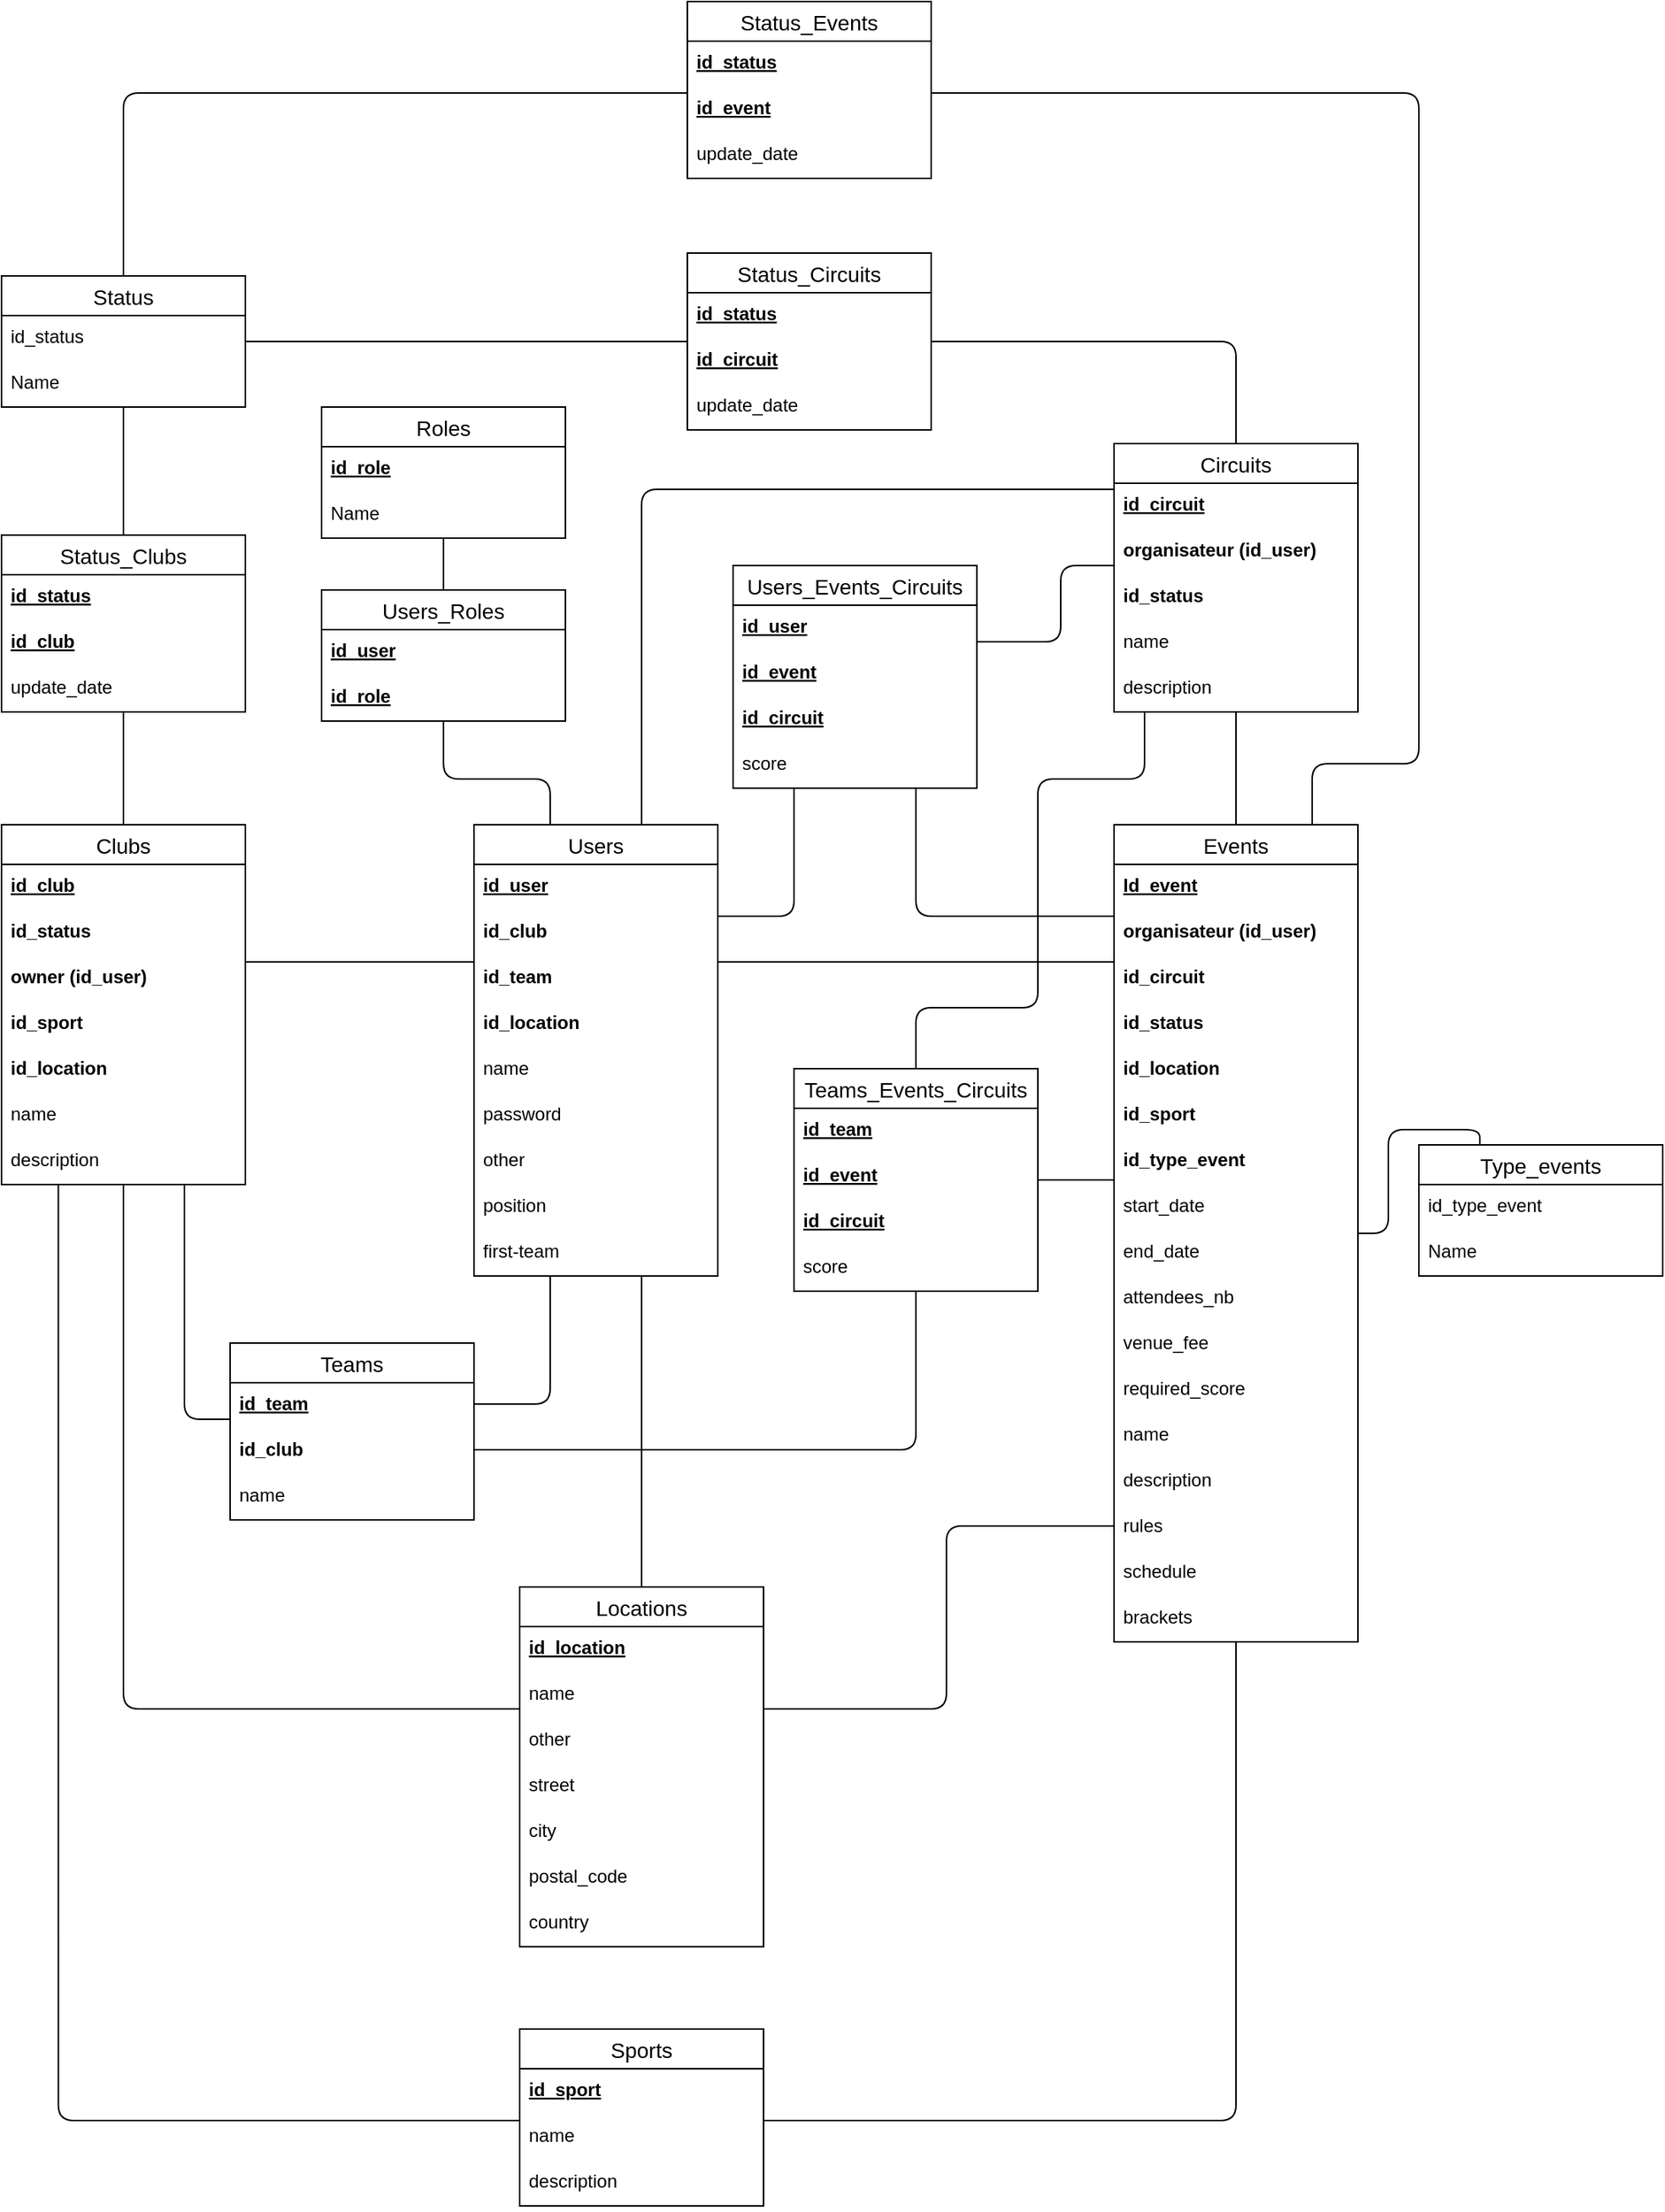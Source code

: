 <mxfile>
    <diagram id="96Qdic38JgBlzGmUMcCn" name="Page-1">
        <mxGraphModel dx="2526" dy="2060" grid="1" gridSize="10" guides="1" tooltips="1" connect="1" arrows="1" fold="1" page="1" pageScale="1" pageWidth="850" pageHeight="1100" background="none" math="0" shadow="0">
            <root>
                <mxCell id="0"/>
                <mxCell id="1" parent="0"/>
                <mxCell id="372" style="edgeStyle=none;html=1;exitX=0.5;exitY=0;exitDx=0;exitDy=0;startArrow=none;startFill=0;endArrow=none;endFill=0;endSize=10;startSize=10;" parent="1" source="344" target="348" edge="1">
                    <mxGeometry relative="1" as="geometry">
                        <mxPoint x="440" y="-220" as="targetPoint"/>
                    </mxGeometry>
                </mxCell>
                <mxCell id="373" style="edgeStyle=orthogonalEdgeStyle;html=1;startArrow=none;startFill=0;endArrow=none;endFill=0;endSize=10;startSize=10;" parent="1" source="412" target="352" edge="1">
                    <mxGeometry relative="1" as="geometry">
                        <mxPoint x="100" y="-126" as="targetPoint"/>
                        <Array as="points">
                            <mxPoint x="150" y="-80"/>
                        </Array>
                    </mxGeometry>
                </mxCell>
                <mxCell id="344" value="Events" style="swimlane;fontStyle=0;childLayout=stackLayout;horizontal=1;startSize=26;horizontalStack=0;resizeParent=1;resizeParentMax=0;resizeLast=0;collapsible=1;marginBottom=0;align=center;fontSize=14;" parent="1" vertex="1">
                    <mxGeometry x="360" y="-140" width="160" height="536" as="geometry"/>
                </mxCell>
                <mxCell id="345" value="Id_event" style="text;strokeColor=none;fillColor=none;spacingLeft=4;spacingRight=4;overflow=hidden;rotatable=0;points=[[0,0.5],[1,0.5]];portConstraint=eastwest;fontSize=12;fontStyle=5" parent="344" vertex="1">
                    <mxGeometry y="26" width="160" height="30" as="geometry"/>
                </mxCell>
                <mxCell id="453" value="organisateur (id_user)" style="text;strokeColor=none;fillColor=none;spacingLeft=4;spacingRight=4;overflow=hidden;rotatable=0;points=[[0,0.5],[1,0.5]];portConstraint=eastwest;fontSize=12;fontStyle=1" parent="344" vertex="1">
                    <mxGeometry y="56" width="160" height="30" as="geometry"/>
                </mxCell>
                <mxCell id="452" value="id_circuit" style="text;strokeColor=none;fillColor=none;spacingLeft=4;spacingRight=4;overflow=hidden;rotatable=0;points=[[0,0.5],[1,0.5]];portConstraint=eastwest;fontSize=12;fontStyle=1" parent="344" vertex="1">
                    <mxGeometry y="86" width="160" height="30" as="geometry"/>
                </mxCell>
                <mxCell id="451" value="id_status" style="text;strokeColor=none;fillColor=none;spacingLeft=4;spacingRight=4;overflow=hidden;rotatable=0;points=[[0,0.5],[1,0.5]];portConstraint=eastwest;fontSize=12;fontStyle=1" parent="344" vertex="1">
                    <mxGeometry y="116" width="160" height="30" as="geometry"/>
                </mxCell>
                <mxCell id="450" value="id_location" style="text;strokeColor=none;fillColor=none;spacingLeft=4;spacingRight=4;overflow=hidden;rotatable=0;points=[[0,0.5],[1,0.5]];portConstraint=eastwest;fontSize=12;fontStyle=1" parent="344" vertex="1">
                    <mxGeometry y="146" width="160" height="30" as="geometry"/>
                </mxCell>
                <mxCell id="449" value="id_sport" style="text;strokeColor=none;fillColor=none;spacingLeft=4;spacingRight=4;overflow=hidden;rotatable=0;points=[[0,0.5],[1,0.5]];portConstraint=eastwest;fontSize=12;fontStyle=1" parent="344" vertex="1">
                    <mxGeometry y="176" width="160" height="30" as="geometry"/>
                </mxCell>
                <mxCell id="346" value="id_type_event" style="text;strokeColor=none;fillColor=none;spacingLeft=4;spacingRight=4;overflow=hidden;rotatable=0;points=[[0,0.5],[1,0.5]];portConstraint=eastwest;fontSize=12;fontStyle=1" parent="344" vertex="1">
                    <mxGeometry y="206" width="160" height="30" as="geometry"/>
                </mxCell>
                <mxCell id="347" value="start_date" style="text;strokeColor=none;fillColor=none;spacingLeft=4;spacingRight=4;overflow=hidden;rotatable=0;points=[[0,0.5],[1,0.5]];portConstraint=eastwest;fontSize=12;" parent="344" vertex="1">
                    <mxGeometry y="236" width="160" height="30" as="geometry"/>
                </mxCell>
                <mxCell id="393" value="end_date" style="text;strokeColor=none;fillColor=none;spacingLeft=4;spacingRight=4;overflow=hidden;rotatable=0;points=[[0,0.5],[1,0.5]];portConstraint=eastwest;fontSize=12;" parent="344" vertex="1">
                    <mxGeometry y="266" width="160" height="30" as="geometry"/>
                </mxCell>
                <mxCell id="394" value="attendees_nb" style="text;strokeColor=none;fillColor=none;spacingLeft=4;spacingRight=4;overflow=hidden;rotatable=0;points=[[0,0.5],[1,0.5]];portConstraint=eastwest;fontSize=12;" parent="344" vertex="1">
                    <mxGeometry y="296" width="160" height="30" as="geometry"/>
                </mxCell>
                <mxCell id="395" value="venue_fee" style="text;strokeColor=none;fillColor=none;spacingLeft=4;spacingRight=4;overflow=hidden;rotatable=0;points=[[0,0.5],[1,0.5]];portConstraint=eastwest;fontSize=12;" parent="344" vertex="1">
                    <mxGeometry y="326" width="160" height="30" as="geometry"/>
                </mxCell>
                <mxCell id="411" value="required_score" style="text;strokeColor=none;fillColor=none;spacingLeft=4;spacingRight=4;overflow=hidden;rotatable=0;points=[[0,0.5],[1,0.5]];portConstraint=eastwest;fontSize=12;" parent="344" vertex="1">
                    <mxGeometry y="356" width="160" height="30" as="geometry"/>
                </mxCell>
                <mxCell id="396" value="name" style="text;strokeColor=none;fillColor=none;spacingLeft=4;spacingRight=4;overflow=hidden;rotatable=0;points=[[0,0.5],[1,0.5]];portConstraint=eastwest;fontSize=12;" parent="344" vertex="1">
                    <mxGeometry y="386" width="160" height="30" as="geometry"/>
                </mxCell>
                <mxCell id="397" value="description" style="text;strokeColor=none;fillColor=none;spacingLeft=4;spacingRight=4;overflow=hidden;rotatable=0;points=[[0,0.5],[1,0.5]];portConstraint=eastwest;fontSize=12;" parent="344" vertex="1">
                    <mxGeometry y="416" width="160" height="30" as="geometry"/>
                </mxCell>
                <mxCell id="398" value="rules" style="text;strokeColor=none;fillColor=none;spacingLeft=4;spacingRight=4;overflow=hidden;rotatable=0;points=[[0,0.5],[1,0.5]];portConstraint=eastwest;fontSize=12;" parent="344" vertex="1">
                    <mxGeometry y="446" width="160" height="30" as="geometry"/>
                </mxCell>
                <mxCell id="399" value="schedule" style="text;strokeColor=none;fillColor=none;spacingLeft=4;spacingRight=4;overflow=hidden;rotatable=0;points=[[0,0.5],[1,0.5]];portConstraint=eastwest;fontSize=12;" parent="344" vertex="1">
                    <mxGeometry y="476" width="160" height="30" as="geometry"/>
                </mxCell>
                <mxCell id="400" value="brackets" style="text;strokeColor=none;fillColor=none;spacingLeft=4;spacingRight=4;overflow=hidden;rotatable=0;points=[[0,0.5],[1,0.5]];portConstraint=eastwest;fontSize=12;" parent="344" vertex="1">
                    <mxGeometry y="506" width="160" height="30" as="geometry"/>
                </mxCell>
                <mxCell id="348" value="Circuits" style="swimlane;fontStyle=0;childLayout=stackLayout;horizontal=1;startSize=26;horizontalStack=0;resizeParent=1;resizeParentMax=0;resizeLast=0;collapsible=1;marginBottom=0;align=center;fontSize=14;" parent="1" vertex="1">
                    <mxGeometry x="360" y="-390" width="160" height="176" as="geometry"/>
                </mxCell>
                <mxCell id="349" value="id_circuit" style="text;strokeColor=none;fillColor=none;spacingLeft=4;spacingRight=4;overflow=hidden;rotatable=0;points=[[0,0.5],[1,0.5]];portConstraint=eastwest;fontSize=12;fontStyle=5" parent="348" vertex="1">
                    <mxGeometry y="26" width="160" height="30" as="geometry"/>
                </mxCell>
                <mxCell id="455" value="organisateur (id_user)" style="text;strokeColor=none;fillColor=none;spacingLeft=4;spacingRight=4;overflow=hidden;rotatable=0;points=[[0,0.5],[1,0.5]];portConstraint=eastwest;fontSize=12;fontStyle=1" parent="348" vertex="1">
                    <mxGeometry y="56" width="160" height="30" as="geometry"/>
                </mxCell>
                <mxCell id="454" value="id_status" style="text;strokeColor=none;fillColor=none;spacingLeft=4;spacingRight=4;overflow=hidden;rotatable=0;points=[[0,0.5],[1,0.5]];portConstraint=eastwest;fontSize=12;fontStyle=1" parent="348" vertex="1">
                    <mxGeometry y="86" width="160" height="30" as="geometry"/>
                </mxCell>
                <mxCell id="350" value="name" style="text;strokeColor=none;fillColor=none;spacingLeft=4;spacingRight=4;overflow=hidden;rotatable=0;points=[[0,0.5],[1,0.5]];portConstraint=eastwest;fontSize=12;" parent="348" vertex="1">
                    <mxGeometry y="116" width="160" height="30" as="geometry"/>
                </mxCell>
                <mxCell id="351" value="description" style="text;strokeColor=none;fillColor=none;spacingLeft=4;spacingRight=4;overflow=hidden;rotatable=0;points=[[0,0.5],[1,0.5]];portConstraint=eastwest;fontSize=12;" parent="348" vertex="1">
                    <mxGeometry y="146" width="160" height="30" as="geometry"/>
                </mxCell>
                <mxCell id="379" style="edgeStyle=orthogonalEdgeStyle;html=1;startArrow=none;startFill=0;endArrow=none;endFill=0;startSize=10;endSize=10;" parent="1" source="352" target="344" edge="1">
                    <mxGeometry relative="1" as="geometry">
                        <Array as="points">
                            <mxPoint x="230" y="-50"/>
                            <mxPoint x="230" y="-50"/>
                        </Array>
                    </mxGeometry>
                </mxCell>
                <mxCell id="380" style="edgeStyle=orthogonalEdgeStyle;html=1;startArrow=none;startFill=0;endArrow=none;endFill=0;startSize=10;endSize=10;" parent="1" source="412" target="348" edge="1">
                    <mxGeometry relative="1" as="geometry">
                        <Array as="points">
                            <mxPoint x="325" y="-260"/>
                            <mxPoint x="325" y="-310"/>
                        </Array>
                    </mxGeometry>
                </mxCell>
                <mxCell id="417" style="edgeStyle=orthogonalEdgeStyle;html=1;startArrow=none;startFill=0;endArrow=none;endFill=0;startSize=10;endSize=10;" parent="1" source="352" target="348" edge="1">
                    <mxGeometry relative="1" as="geometry">
                        <Array as="points">
                            <mxPoint x="50" y="-360"/>
                        </Array>
                    </mxGeometry>
                </mxCell>
                <mxCell id="425" style="edgeStyle=orthogonalEdgeStyle;html=1;startArrow=none;startFill=0;endArrow=none;endFill=0;startSize=10;endSize=10;" parent="1" source="352" target="364" edge="1">
                    <mxGeometry relative="1" as="geometry">
                        <Array as="points">
                            <mxPoint x="50" y="260"/>
                            <mxPoint x="50" y="260"/>
                        </Array>
                    </mxGeometry>
                </mxCell>
                <mxCell id="441" style="edgeStyle=orthogonalEdgeStyle;html=1;entryX=0.5;entryY=1;entryDx=0;entryDy=0;startArrow=none;startFill=0;endArrow=none;endFill=0;" parent="1" source="352" target="438" edge="1">
                    <mxGeometry relative="1" as="geometry">
                        <Array as="points">
                            <mxPoint x="-10" y="-170"/>
                            <mxPoint x="-80" y="-170"/>
                        </Array>
                    </mxGeometry>
                </mxCell>
                <mxCell id="352" value="Users" style="swimlane;fontStyle=0;childLayout=stackLayout;horizontal=1;startSize=26;horizontalStack=0;resizeParent=1;resizeParentMax=0;resizeLast=0;collapsible=1;marginBottom=0;align=center;fontSize=14;" parent="1" vertex="1">
                    <mxGeometry x="-60" y="-140" width="160" height="296" as="geometry"/>
                </mxCell>
                <mxCell id="353" value="id_user" style="text;strokeColor=none;fillColor=none;spacingLeft=4;spacingRight=4;overflow=hidden;rotatable=0;points=[[0,0.5],[1,0.5]];portConstraint=eastwest;fontSize=12;fontStyle=5" parent="352" vertex="1">
                    <mxGeometry y="26" width="160" height="30" as="geometry"/>
                </mxCell>
                <mxCell id="437" value="id_club" style="text;strokeColor=none;fillColor=none;spacingLeft=4;spacingRight=4;overflow=hidden;rotatable=0;points=[[0,0.5],[1,0.5]];portConstraint=eastwest;fontSize=12;fontStyle=1" parent="352" vertex="1">
                    <mxGeometry y="56" width="160" height="30" as="geometry"/>
                </mxCell>
                <mxCell id="436" value="id_team" style="text;strokeColor=none;fillColor=none;spacingLeft=4;spacingRight=4;overflow=hidden;rotatable=0;points=[[0,0.5],[1,0.5]];portConstraint=eastwest;fontSize=12;fontStyle=1" parent="352" vertex="1">
                    <mxGeometry y="86" width="160" height="30" as="geometry"/>
                </mxCell>
                <mxCell id="435" value="id_location" style="text;strokeColor=none;fillColor=none;spacingLeft=4;spacingRight=4;overflow=hidden;rotatable=0;points=[[0,0.5],[1,0.5]];portConstraint=eastwest;fontSize=12;fontStyle=1" parent="352" vertex="1">
                    <mxGeometry y="116" width="160" height="30" as="geometry"/>
                </mxCell>
                <mxCell id="354" value="name" style="text;strokeColor=none;fillColor=none;spacingLeft=4;spacingRight=4;overflow=hidden;rotatable=0;points=[[0,0.5],[1,0.5]];portConstraint=eastwest;fontSize=12;" parent="352" vertex="1">
                    <mxGeometry y="146" width="160" height="30" as="geometry"/>
                </mxCell>
                <mxCell id="355" value="password" style="text;strokeColor=none;fillColor=none;spacingLeft=4;spacingRight=4;overflow=hidden;rotatable=0;points=[[0,0.5],[1,0.5]];portConstraint=eastwest;fontSize=12;" parent="352" vertex="1">
                    <mxGeometry y="176" width="160" height="30" as="geometry"/>
                </mxCell>
                <mxCell id="424" value="other" style="text;strokeColor=none;fillColor=none;spacingLeft=4;spacingRight=4;overflow=hidden;rotatable=0;points=[[0,0.5],[1,0.5]];portConstraint=eastwest;fontSize=12;" parent="352" vertex="1">
                    <mxGeometry y="206" width="160" height="30" as="geometry"/>
                </mxCell>
                <mxCell id="427" value="position" style="text;strokeColor=none;fillColor=none;spacingLeft=4;spacingRight=4;overflow=hidden;rotatable=0;points=[[0,0.5],[1,0.5]];portConstraint=eastwest;fontSize=12;" parent="352" vertex="1">
                    <mxGeometry y="236" width="160" height="30" as="geometry"/>
                </mxCell>
                <mxCell id="428" value="first-team" style="text;strokeColor=none;fillColor=none;spacingLeft=4;spacingRight=4;overflow=hidden;rotatable=0;points=[[0,0.5],[1,0.5]];portConstraint=eastwest;fontSize=12;" parent="352" vertex="1">
                    <mxGeometry y="266" width="160" height="30" as="geometry"/>
                </mxCell>
                <mxCell id="375" style="edgeStyle=orthogonalEdgeStyle;html=1;startArrow=none;startFill=0;endArrow=none;endFill=0;startSize=10;endSize=10;" parent="1" source="356" target="360" edge="1">
                    <mxGeometry relative="1" as="geometry">
                        <Array as="points">
                            <mxPoint x="-250" y="250"/>
                        </Array>
                    </mxGeometry>
                </mxCell>
                <mxCell id="356" value="Clubs" style="swimlane;fontStyle=0;childLayout=stackLayout;horizontal=1;startSize=26;horizontalStack=0;resizeParent=1;resizeParentMax=0;resizeLast=0;collapsible=1;marginBottom=0;align=center;fontSize=14;" parent="1" vertex="1">
                    <mxGeometry x="-370" y="-140" width="160" height="236" as="geometry"/>
                </mxCell>
                <mxCell id="357" value="id_club" style="text;strokeColor=none;fillColor=none;spacingLeft=4;spacingRight=4;overflow=hidden;rotatable=0;points=[[0,0.5],[1,0.5]];portConstraint=eastwest;fontSize=12;fontStyle=5" parent="356" vertex="1">
                    <mxGeometry y="26" width="160" height="30" as="geometry"/>
                </mxCell>
                <mxCell id="429" value="id_status" style="text;strokeColor=none;fillColor=none;spacingLeft=4;spacingRight=4;overflow=hidden;rotatable=0;points=[[0,0.5],[1,0.5]];portConstraint=eastwest;fontSize=12;fontStyle=1" parent="356" vertex="1">
                    <mxGeometry y="56" width="160" height="30" as="geometry"/>
                </mxCell>
                <mxCell id="430" value="owner (id_user)" style="text;strokeColor=none;fillColor=none;spacingLeft=4;spacingRight=4;overflow=hidden;rotatable=0;points=[[0,0.5],[1,0.5]];portConstraint=eastwest;fontSize=12;fontStyle=1" parent="356" vertex="1">
                    <mxGeometry y="86" width="160" height="30" as="geometry"/>
                </mxCell>
                <mxCell id="432" value="id_sport" style="text;strokeColor=none;fillColor=none;spacingLeft=4;spacingRight=4;overflow=hidden;rotatable=0;points=[[0,0.5],[1,0.5]];portConstraint=eastwest;fontSize=12;fontStyle=1" parent="356" vertex="1">
                    <mxGeometry y="116" width="160" height="30" as="geometry"/>
                </mxCell>
                <mxCell id="431" value="id_location" style="text;strokeColor=none;fillColor=none;spacingLeft=4;spacingRight=4;overflow=hidden;rotatable=0;points=[[0,0.5],[1,0.5]];portConstraint=eastwest;fontSize=12;fontStyle=1" parent="356" vertex="1">
                    <mxGeometry y="146" width="160" height="30" as="geometry"/>
                </mxCell>
                <mxCell id="358" value="name" style="text;strokeColor=none;fillColor=none;spacingLeft=4;spacingRight=4;overflow=hidden;rotatable=0;points=[[0,0.5],[1,0.5]];portConstraint=eastwest;fontSize=12;" parent="356" vertex="1">
                    <mxGeometry y="176" width="160" height="30" as="geometry"/>
                </mxCell>
                <mxCell id="359" value="description" style="text;strokeColor=none;fillColor=none;spacingLeft=4;spacingRight=4;overflow=hidden;rotatable=0;points=[[0,0.5],[1,0.5]];portConstraint=eastwest;fontSize=12;" parent="356" vertex="1">
                    <mxGeometry y="206" width="160" height="30" as="geometry"/>
                </mxCell>
                <mxCell id="360" value="Teams" style="swimlane;fontStyle=0;childLayout=stackLayout;horizontal=1;startSize=26;horizontalStack=0;resizeParent=1;resizeParentMax=0;resizeLast=0;collapsible=1;marginBottom=0;align=center;fontSize=14;" parent="1" vertex="1">
                    <mxGeometry x="-220" y="200" width="160" height="116" as="geometry"/>
                </mxCell>
                <mxCell id="361" value="id_team" style="text;strokeColor=none;fillColor=none;spacingLeft=4;spacingRight=4;overflow=hidden;rotatable=0;points=[[0,0.5],[1,0.5]];portConstraint=eastwest;fontSize=12;fontStyle=5" parent="360" vertex="1">
                    <mxGeometry y="26" width="160" height="30" as="geometry"/>
                </mxCell>
                <mxCell id="434" value="id_club" style="text;strokeColor=none;fillColor=none;spacingLeft=4;spacingRight=4;overflow=hidden;rotatable=0;points=[[0,0.5],[1,0.5]];portConstraint=eastwest;fontSize=12;fontStyle=1" parent="360" vertex="1">
                    <mxGeometry y="56" width="160" height="30" as="geometry"/>
                </mxCell>
                <mxCell id="362" value="name" style="text;strokeColor=none;fillColor=none;spacingLeft=4;spacingRight=4;overflow=hidden;rotatable=0;points=[[0,0.5],[1,0.5]];portConstraint=eastwest;fontSize=12;" parent="360" vertex="1">
                    <mxGeometry y="86" width="160" height="30" as="geometry"/>
                </mxCell>
                <mxCell id="418" style="edgeStyle=orthogonalEdgeStyle;html=1;startArrow=none;startFill=0;endArrow=none;endFill=0;startSize=10;endSize=10;" parent="1" source="364" target="356" edge="1">
                    <mxGeometry relative="1" as="geometry">
                        <Array as="points">
                            <mxPoint x="-290" y="440"/>
                        </Array>
                    </mxGeometry>
                </mxCell>
                <mxCell id="364" value="Locations" style="swimlane;fontStyle=0;childLayout=stackLayout;horizontal=1;startSize=26;horizontalStack=0;resizeParent=1;resizeParentMax=0;resizeLast=0;collapsible=1;marginBottom=0;align=center;fontSize=14;" parent="1" vertex="1">
                    <mxGeometry x="-30" y="360" width="160" height="236" as="geometry"/>
                </mxCell>
                <mxCell id="365" value="id_location" style="text;strokeColor=none;fillColor=none;spacingLeft=4;spacingRight=4;overflow=hidden;rotatable=0;points=[[0,0.5],[1,0.5]];portConstraint=eastwest;fontSize=12;fontStyle=5" parent="364" vertex="1">
                    <mxGeometry y="26" width="160" height="30" as="geometry"/>
                </mxCell>
                <mxCell id="366" value="name" style="text;strokeColor=none;fillColor=none;spacingLeft=4;spacingRight=4;overflow=hidden;rotatable=0;points=[[0,0.5],[1,0.5]];portConstraint=eastwest;fontSize=12;" parent="364" vertex="1">
                    <mxGeometry y="56" width="160" height="30" as="geometry"/>
                </mxCell>
                <mxCell id="405" value="other" style="text;strokeColor=none;fillColor=none;spacingLeft=4;spacingRight=4;overflow=hidden;rotatable=0;points=[[0,0.5],[1,0.5]];portConstraint=eastwest;fontSize=12;" parent="364" vertex="1">
                    <mxGeometry y="86" width="160" height="30" as="geometry"/>
                </mxCell>
                <mxCell id="404" value="street" style="text;strokeColor=none;fillColor=none;spacingLeft=4;spacingRight=4;overflow=hidden;rotatable=0;points=[[0,0.5],[1,0.5]];portConstraint=eastwest;fontSize=12;" parent="364" vertex="1">
                    <mxGeometry y="116" width="160" height="30" as="geometry"/>
                </mxCell>
                <mxCell id="403" value="city" style="text;strokeColor=none;fillColor=none;spacingLeft=4;spacingRight=4;overflow=hidden;rotatable=0;points=[[0,0.5],[1,0.5]];portConstraint=eastwest;fontSize=12;" parent="364" vertex="1">
                    <mxGeometry y="146" width="160" height="30" as="geometry"/>
                </mxCell>
                <mxCell id="367" value="postal_code" style="text;strokeColor=none;fillColor=none;spacingLeft=4;spacingRight=4;overflow=hidden;rotatable=0;points=[[0,0.5],[1,0.5]];portConstraint=eastwest;fontSize=12;" parent="364" vertex="1">
                    <mxGeometry y="176" width="160" height="30" as="geometry"/>
                </mxCell>
                <mxCell id="406" value="country" style="text;strokeColor=none;fillColor=none;spacingLeft=4;spacingRight=4;overflow=hidden;rotatable=0;points=[[0,0.5],[1,0.5]];portConstraint=eastwest;fontSize=12;" parent="364" vertex="1">
                    <mxGeometry y="206" width="160" height="30" as="geometry"/>
                </mxCell>
                <mxCell id="383" style="edgeStyle=orthogonalEdgeStyle;html=1;startArrow=none;startFill=0;endArrow=none;endFill=0;startSize=10;endSize=10;" parent="1" source="368" target="344" edge="1">
                    <mxGeometry relative="1" as="geometry">
                        <Array as="points">
                            <mxPoint x="440" y="710"/>
                        </Array>
                    </mxGeometry>
                </mxCell>
                <mxCell id="384" style="edgeStyle=orthogonalEdgeStyle;html=1;startArrow=none;startFill=0;endArrow=none;endFill=0;startSize=10;endSize=10;entryX=0.233;entryY=1.014;entryDx=0;entryDy=0;entryPerimeter=0;" parent="1" source="368" target="359" edge="1">
                    <mxGeometry relative="1" as="geometry">
                        <Array as="points">
                            <mxPoint x="-333" y="710"/>
                        </Array>
                    </mxGeometry>
                </mxCell>
                <mxCell id="368" value="Sports" style="swimlane;fontStyle=0;childLayout=stackLayout;horizontal=1;startSize=26;horizontalStack=0;resizeParent=1;resizeParentMax=0;resizeLast=0;collapsible=1;marginBottom=0;align=center;fontSize=14;" parent="1" vertex="1">
                    <mxGeometry x="-30" y="650" width="160" height="116" as="geometry"/>
                </mxCell>
                <mxCell id="369" value="id_sport" style="text;strokeColor=none;fillColor=none;spacingLeft=4;spacingRight=4;overflow=hidden;rotatable=0;points=[[0,0.5],[1,0.5]];portConstraint=eastwest;fontSize=12;fontStyle=5" parent="368" vertex="1">
                    <mxGeometry y="26" width="160" height="30" as="geometry"/>
                </mxCell>
                <mxCell id="370" value="name" style="text;strokeColor=none;fillColor=none;spacingLeft=4;spacingRight=4;overflow=hidden;rotatable=0;points=[[0,0.5],[1,0.5]];portConstraint=eastwest;fontSize=12;" parent="368" vertex="1">
                    <mxGeometry y="56" width="160" height="30" as="geometry"/>
                </mxCell>
                <mxCell id="371" value="description" style="text;strokeColor=none;fillColor=none;spacingLeft=4;spacingRight=4;overflow=hidden;rotatable=0;points=[[0,0.5],[1,0.5]];portConstraint=eastwest;fontSize=12;" parent="368" vertex="1">
                    <mxGeometry y="86" width="160" height="30" as="geometry"/>
                </mxCell>
                <mxCell id="374" style="edgeStyle=orthogonalEdgeStyle;html=1;startArrow=none;startFill=0;endArrow=none;endFill=0;startSize=10;endSize=10;" parent="1" source="352" target="356" edge="1">
                    <mxGeometry relative="1" as="geometry">
                        <Array as="points">
                            <mxPoint x="-170" y="-50"/>
                            <mxPoint x="-170" y="-50"/>
                        </Array>
                    </mxGeometry>
                </mxCell>
                <mxCell id="376" style="edgeStyle=orthogonalEdgeStyle;html=1;startArrow=none;startFill=0;endArrow=none;endFill=0;startSize=10;endSize=10;" parent="1" source="360" target="352" edge="1">
                    <mxGeometry relative="1" as="geometry">
                        <Array as="points">
                            <mxPoint x="-10" y="240"/>
                        </Array>
                    </mxGeometry>
                </mxCell>
                <mxCell id="377" style="edgeStyle=orthogonalEdgeStyle;html=1;startArrow=none;startFill=0;endArrow=none;endFill=0;startSize=10;endSize=10;" parent="1" source="360" target="419" edge="1">
                    <mxGeometry relative="1" as="geometry">
                        <Array as="points">
                            <mxPoint x="230" y="270"/>
                        </Array>
                        <mxPoint x="-60" y="181" as="sourcePoint"/>
                    </mxGeometry>
                </mxCell>
                <mxCell id="378" style="edgeStyle=orthogonalEdgeStyle;html=1;startArrow=none;startFill=0;endArrow=none;endFill=0;startSize=10;endSize=10;" parent="1" source="344" target="364" edge="1">
                    <mxGeometry relative="1" as="geometry">
                        <Array as="points">
                            <mxPoint x="250" y="320"/>
                            <mxPoint x="250" y="440"/>
                        </Array>
                    </mxGeometry>
                </mxCell>
                <mxCell id="389" style="edgeStyle=orthogonalEdgeStyle;html=1;entryX=0.5;entryY=0;entryDx=0;entryDy=0;startArrow=none;startFill=0;endArrow=none;endFill=0;endSize=10;startSize=10;" parent="1" source="462" target="348" edge="1">
                    <mxGeometry relative="1" as="geometry">
                        <Array as="points">
                            <mxPoint x="440" y="-457"/>
                        </Array>
                    </mxGeometry>
                </mxCell>
                <mxCell id="391" style="edgeStyle=orthogonalEdgeStyle;html=1;startArrow=none;startFill=0;endArrow=none;endFill=0;startSize=10;endSize=10;" parent="1" source="460" target="344" edge="1">
                    <mxGeometry relative="1" as="geometry">
                        <Array as="points">
                            <mxPoint x="560" y="-620"/>
                            <mxPoint x="560" y="-180"/>
                            <mxPoint x="490" y="-180"/>
                        </Array>
                    </mxGeometry>
                </mxCell>
                <mxCell id="392" style="edgeStyle=orthogonalEdgeStyle;html=1;entryX=0.5;entryY=0;entryDx=0;entryDy=0;startArrow=none;startFill=0;endArrow=none;endFill=0;startSize=10;endSize=10;" parent="1" source="464" target="356" edge="1">
                    <mxGeometry relative="1" as="geometry"/>
                </mxCell>
                <mxCell id="469" style="edgeStyle=orthogonalEdgeStyle;html=1;endArrow=none;endFill=0;" edge="1" parent="1" source="385" target="460">
                    <mxGeometry relative="1" as="geometry">
                        <Array as="points">
                            <mxPoint x="-290" y="-620"/>
                        </Array>
                    </mxGeometry>
                </mxCell>
                <mxCell id="385" value="Status" style="swimlane;fontStyle=0;childLayout=stackLayout;horizontal=1;startSize=26;horizontalStack=0;resizeParent=1;resizeParentMax=0;resizeLast=0;collapsible=1;marginBottom=0;align=center;fontSize=14;" parent="1" vertex="1">
                    <mxGeometry x="-370" y="-500" width="160" height="86" as="geometry"/>
                </mxCell>
                <mxCell id="386" value="id_status" style="text;strokeColor=none;fillColor=none;spacingLeft=4;spacingRight=4;overflow=hidden;rotatable=0;points=[[0,0.5],[1,0.5]];portConstraint=eastwest;fontSize=12;" parent="385" vertex="1">
                    <mxGeometry y="26" width="160" height="30" as="geometry"/>
                </mxCell>
                <mxCell id="387" value="Name" style="text;strokeColor=none;fillColor=none;spacingLeft=4;spacingRight=4;overflow=hidden;rotatable=0;points=[[0,0.5],[1,0.5]];portConstraint=eastwest;fontSize=12;" parent="385" vertex="1">
                    <mxGeometry y="56" width="160" height="30" as="geometry"/>
                </mxCell>
                <mxCell id="407" value="Roles" style="swimlane;fontStyle=0;childLayout=stackLayout;horizontal=1;startSize=26;horizontalStack=0;resizeParent=1;resizeParentMax=0;resizeLast=0;collapsible=1;marginBottom=0;align=center;fontSize=14;" parent="1" vertex="1">
                    <mxGeometry x="-160" y="-414" width="160" height="86" as="geometry"/>
                </mxCell>
                <mxCell id="408" value="id_role" style="text;strokeColor=none;fillColor=none;spacingLeft=4;spacingRight=4;overflow=hidden;rotatable=0;points=[[0,0.5],[1,0.5]];portConstraint=eastwest;fontSize=12;fontStyle=5" parent="407" vertex="1">
                    <mxGeometry y="26" width="160" height="30" as="geometry"/>
                </mxCell>
                <mxCell id="409" value="Name" style="text;strokeColor=none;fillColor=none;spacingLeft=4;spacingRight=4;overflow=hidden;rotatable=0;points=[[0,0.5],[1,0.5]];portConstraint=eastwest;fontSize=12;" parent="407" vertex="1">
                    <mxGeometry y="56" width="160" height="30" as="geometry"/>
                </mxCell>
                <mxCell id="416" style="edgeStyle=orthogonalEdgeStyle;html=1;startArrow=none;startFill=0;endArrow=none;endFill=0;startSize=10;endSize=10;" parent="1" source="412" target="344" edge="1">
                    <mxGeometry relative="1" as="geometry">
                        <Array as="points">
                            <mxPoint x="230" y="-80"/>
                        </Array>
                    </mxGeometry>
                </mxCell>
                <mxCell id="412" value="Users_Events_Circuits" style="swimlane;fontStyle=0;childLayout=stackLayout;horizontal=1;startSize=26;horizontalStack=0;resizeParent=1;resizeParentMax=0;resizeLast=0;collapsible=1;marginBottom=0;align=center;fontSize=14;" parent="1" vertex="1">
                    <mxGeometry x="110" y="-310" width="160" height="146" as="geometry"/>
                </mxCell>
                <mxCell id="446" value="id_user" style="text;strokeColor=none;fillColor=none;spacingLeft=4;spacingRight=4;overflow=hidden;rotatable=0;points=[[0,0.5],[1,0.5]];portConstraint=eastwest;fontSize=12;fontStyle=5" parent="412" vertex="1">
                    <mxGeometry y="26" width="160" height="30" as="geometry"/>
                </mxCell>
                <mxCell id="447" value="id_event" style="text;strokeColor=none;fillColor=none;spacingLeft=4;spacingRight=4;overflow=hidden;rotatable=0;points=[[0,0.5],[1,0.5]];portConstraint=eastwest;fontSize=12;fontStyle=5" parent="412" vertex="1">
                    <mxGeometry y="56" width="160" height="30" as="geometry"/>
                </mxCell>
                <mxCell id="448" value="id_circuit" style="text;strokeColor=none;fillColor=none;spacingLeft=4;spacingRight=4;overflow=hidden;rotatable=0;points=[[0,0.5],[1,0.5]];portConstraint=eastwest;fontSize=12;fontStyle=5" parent="412" vertex="1">
                    <mxGeometry y="86" width="160" height="30" as="geometry"/>
                </mxCell>
                <mxCell id="413" value="score" style="text;strokeColor=none;fillColor=none;spacingLeft=4;spacingRight=4;overflow=hidden;rotatable=0;points=[[0,0.5],[1,0.5]];portConstraint=eastwest;fontSize=12;" parent="412" vertex="1">
                    <mxGeometry y="116" width="160" height="30" as="geometry"/>
                </mxCell>
                <mxCell id="421" style="edgeStyle=orthogonalEdgeStyle;html=1;startArrow=none;startFill=0;endArrow=none;endFill=0;startSize=10;endSize=10;" parent="1" source="419" target="344" edge="1">
                    <mxGeometry relative="1" as="geometry">
                        <Array as="points">
                            <mxPoint x="280" y="53"/>
                            <mxPoint x="280" y="53"/>
                        </Array>
                    </mxGeometry>
                </mxCell>
                <mxCell id="422" style="edgeStyle=orthogonalEdgeStyle;html=1;exitX=0.5;exitY=0;exitDx=0;exitDy=0;startArrow=none;startFill=0;endArrow=none;endFill=0;startSize=10;endSize=10;" parent="1" source="419" target="348" edge="1">
                    <mxGeometry relative="1" as="geometry">
                        <Array as="points">
                            <mxPoint x="230" y="-20"/>
                            <mxPoint x="310" y="-20"/>
                            <mxPoint x="310" y="-170"/>
                            <mxPoint x="380" y="-170"/>
                        </Array>
                    </mxGeometry>
                </mxCell>
                <mxCell id="419" value="Teams_Events_Circuits" style="swimlane;fontStyle=0;childLayout=stackLayout;horizontal=1;startSize=26;horizontalStack=0;resizeParent=1;resizeParentMax=0;resizeLast=0;collapsible=1;marginBottom=0;align=center;fontSize=14;" parent="1" vertex="1">
                    <mxGeometry x="150" y="20" width="160" height="146" as="geometry"/>
                </mxCell>
                <mxCell id="443" value="id_team" style="text;strokeColor=none;fillColor=none;spacingLeft=4;spacingRight=4;overflow=hidden;rotatable=0;points=[[0,0.5],[1,0.5]];portConstraint=eastwest;fontSize=12;fontStyle=5" parent="419" vertex="1">
                    <mxGeometry y="26" width="160" height="30" as="geometry"/>
                </mxCell>
                <mxCell id="444" value="id_event" style="text;strokeColor=none;fillColor=none;spacingLeft=4;spacingRight=4;overflow=hidden;rotatable=0;points=[[0,0.5],[1,0.5]];portConstraint=eastwest;fontSize=12;fontStyle=5" parent="419" vertex="1">
                    <mxGeometry y="56" width="160" height="30" as="geometry"/>
                </mxCell>
                <mxCell id="445" value="id_circuit" style="text;strokeColor=none;fillColor=none;spacingLeft=4;spacingRight=4;overflow=hidden;rotatable=0;points=[[0,0.5],[1,0.5]];portConstraint=eastwest;fontSize=12;fontStyle=5" parent="419" vertex="1">
                    <mxGeometry y="86" width="160" height="30" as="geometry"/>
                </mxCell>
                <mxCell id="420" value="score" style="text;strokeColor=none;fillColor=none;spacingLeft=4;spacingRight=4;overflow=hidden;rotatable=0;points=[[0,0.5],[1,0.5]];portConstraint=eastwest;fontSize=12;" parent="419" vertex="1">
                    <mxGeometry y="116" width="160" height="30" as="geometry"/>
                </mxCell>
                <mxCell id="442" style="edgeStyle=orthogonalEdgeStyle;html=1;exitX=0.5;exitY=0;exitDx=0;exitDy=0;startArrow=none;startFill=0;endArrow=none;endFill=0;" parent="1" source="438" target="407" edge="1">
                    <mxGeometry relative="1" as="geometry"/>
                </mxCell>
                <mxCell id="438" value="Users_Roles" style="swimlane;fontStyle=0;childLayout=stackLayout;horizontal=1;startSize=26;horizontalStack=0;resizeParent=1;resizeParentMax=0;resizeLast=0;collapsible=1;marginBottom=0;align=center;fontSize=14;" parent="1" vertex="1">
                    <mxGeometry x="-160" y="-294" width="160" height="86" as="geometry"/>
                </mxCell>
                <mxCell id="439" value="id_user" style="text;strokeColor=none;fillColor=none;spacingLeft=4;spacingRight=4;overflow=hidden;rotatable=0;points=[[0,0.5],[1,0.5]];portConstraint=eastwest;fontSize=12;fontStyle=5" parent="438" vertex="1">
                    <mxGeometry y="26" width="160" height="30" as="geometry"/>
                </mxCell>
                <mxCell id="440" value="id_role" style="text;strokeColor=none;fillColor=none;spacingLeft=4;spacingRight=4;overflow=hidden;rotatable=0;points=[[0,0.5],[1,0.5]];portConstraint=eastwest;fontSize=12;fontStyle=5" parent="438" vertex="1">
                    <mxGeometry y="56" width="160" height="30" as="geometry"/>
                </mxCell>
                <mxCell id="459" style="edgeStyle=orthogonalEdgeStyle;html=1;exitX=0.25;exitY=0;exitDx=0;exitDy=0;endArrow=none;endFill=0;" edge="1" parent="1" source="456" target="344">
                    <mxGeometry relative="1" as="geometry"/>
                </mxCell>
                <mxCell id="456" value="Type_events" style="swimlane;fontStyle=0;childLayout=stackLayout;horizontal=1;startSize=26;horizontalStack=0;resizeParent=1;resizeParentMax=0;resizeLast=0;collapsible=1;marginBottom=0;align=center;fontSize=14;" vertex="1" parent="1">
                    <mxGeometry x="560" y="70" width="160" height="86" as="geometry"/>
                </mxCell>
                <mxCell id="457" value="id_type_event" style="text;strokeColor=none;fillColor=none;spacingLeft=4;spacingRight=4;overflow=hidden;rotatable=0;points=[[0,0.5],[1,0.5]];portConstraint=eastwest;fontSize=12;" vertex="1" parent="456">
                    <mxGeometry y="26" width="160" height="30" as="geometry"/>
                </mxCell>
                <mxCell id="458" value="Name" style="text;strokeColor=none;fillColor=none;spacingLeft=4;spacingRight=4;overflow=hidden;rotatable=0;points=[[0,0.5],[1,0.5]];portConstraint=eastwest;fontSize=12;" vertex="1" parent="456">
                    <mxGeometry y="56" width="160" height="30" as="geometry"/>
                </mxCell>
                <mxCell id="460" value="Status_Events" style="swimlane;fontStyle=0;childLayout=stackLayout;horizontal=1;startSize=26;horizontalStack=0;resizeParent=1;resizeParentMax=0;resizeLast=0;collapsible=1;marginBottom=0;align=center;fontSize=14;" vertex="1" parent="1">
                    <mxGeometry x="80" y="-680" width="160" height="116" as="geometry"/>
                </mxCell>
                <mxCell id="481" value="id_status" style="text;strokeColor=none;fillColor=none;spacingLeft=4;spacingRight=4;overflow=hidden;rotatable=0;points=[[0,0.5],[1,0.5]];portConstraint=eastwest;fontSize=12;fontStyle=5" vertex="1" parent="460">
                    <mxGeometry y="26" width="160" height="30" as="geometry"/>
                </mxCell>
                <mxCell id="482" value="id_event" style="text;strokeColor=none;fillColor=none;spacingLeft=4;spacingRight=4;overflow=hidden;rotatable=0;points=[[0,0.5],[1,0.5]];portConstraint=eastwest;fontSize=12;fontStyle=5" vertex="1" parent="460">
                    <mxGeometry y="56" width="160" height="30" as="geometry"/>
                </mxCell>
                <mxCell id="461" value="update_date" style="text;strokeColor=none;fillColor=none;spacingLeft=4;spacingRight=4;overflow=hidden;rotatable=0;points=[[0,0.5],[1,0.5]];portConstraint=eastwest;fontSize=12;" vertex="1" parent="460">
                    <mxGeometry y="86" width="160" height="30" as="geometry"/>
                </mxCell>
                <mxCell id="466" value="" style="edgeStyle=orthogonalEdgeStyle;html=1;startArrow=none;startFill=0;endArrow=none;endFill=0;endSize=10;startSize=10;" edge="1" parent="1" source="385" target="462">
                    <mxGeometry relative="1" as="geometry">
                        <Array as="points"/>
                        <mxPoint x="-90" y="-440" as="sourcePoint"/>
                        <mxPoint x="400" y="-390" as="targetPoint"/>
                    </mxGeometry>
                </mxCell>
                <mxCell id="462" value="Status_Circuits" style="swimlane;fontStyle=0;childLayout=stackLayout;horizontal=1;startSize=26;horizontalStack=0;resizeParent=1;resizeParentMax=0;resizeLast=0;collapsible=1;marginBottom=0;align=center;fontSize=14;" vertex="1" parent="1">
                    <mxGeometry x="80" y="-515" width="160" height="116" as="geometry"/>
                </mxCell>
                <mxCell id="483" value="id_status" style="text;strokeColor=none;fillColor=none;spacingLeft=4;spacingRight=4;overflow=hidden;rotatable=0;points=[[0,0.5],[1,0.5]];portConstraint=eastwest;fontSize=12;fontStyle=5" vertex="1" parent="462">
                    <mxGeometry y="26" width="160" height="30" as="geometry"/>
                </mxCell>
                <mxCell id="484" value="id_circuit" style="text;strokeColor=none;fillColor=none;spacingLeft=4;spacingRight=4;overflow=hidden;rotatable=0;points=[[0,0.5],[1,0.5]];portConstraint=eastwest;fontSize=12;fontStyle=5" vertex="1" parent="462">
                    <mxGeometry y="56" width="160" height="30" as="geometry"/>
                </mxCell>
                <mxCell id="463" value="update_date" style="text;strokeColor=none;fillColor=none;spacingLeft=4;spacingRight=4;overflow=hidden;rotatable=0;points=[[0,0.5],[1,0.5]];portConstraint=eastwest;fontSize=12;" vertex="1" parent="462">
                    <mxGeometry y="86" width="160" height="30" as="geometry"/>
                </mxCell>
                <mxCell id="470" value="" style="edgeStyle=orthogonalEdgeStyle;html=1;entryX=0.5;entryY=0;entryDx=0;entryDy=0;startArrow=none;startFill=0;endArrow=none;endFill=0;startSize=10;endSize=10;" edge="1" parent="1" source="385" target="464">
                    <mxGeometry relative="1" as="geometry">
                        <mxPoint x="-170.0" y="-414" as="sourcePoint"/>
                        <mxPoint x="-290" y="-140" as="targetPoint"/>
                    </mxGeometry>
                </mxCell>
                <mxCell id="464" value="Status_Clubs" style="swimlane;fontStyle=0;childLayout=stackLayout;horizontal=1;startSize=26;horizontalStack=0;resizeParent=1;resizeParentMax=0;resizeLast=0;collapsible=1;marginBottom=0;align=center;fontSize=14;" vertex="1" parent="1">
                    <mxGeometry x="-370" y="-330" width="160" height="116" as="geometry"/>
                </mxCell>
                <mxCell id="485" value="id_status" style="text;strokeColor=none;fillColor=none;spacingLeft=4;spacingRight=4;overflow=hidden;rotatable=0;points=[[0,0.5],[1,0.5]];portConstraint=eastwest;fontSize=12;fontStyle=5" vertex="1" parent="464">
                    <mxGeometry y="26" width="160" height="30" as="geometry"/>
                </mxCell>
                <mxCell id="475" value="id_club" style="text;strokeColor=none;fillColor=none;spacingLeft=4;spacingRight=4;overflow=hidden;rotatable=0;points=[[0,0.5],[1,0.5]];portConstraint=eastwest;fontSize=12;fontStyle=5" vertex="1" parent="464">
                    <mxGeometry y="56" width="160" height="30" as="geometry"/>
                </mxCell>
                <mxCell id="465" value="update_date" style="text;strokeColor=none;fillColor=none;spacingLeft=4;spacingRight=4;overflow=hidden;rotatable=0;points=[[0,0.5],[1,0.5]];portConstraint=eastwest;fontSize=12;" vertex="1" parent="464">
                    <mxGeometry y="86" width="160" height="30" as="geometry"/>
                </mxCell>
            </root>
        </mxGraphModel>
    </diagram>
</mxfile>